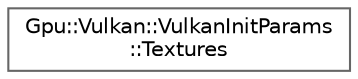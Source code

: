 digraph "Graphical Class Hierarchy"
{
 // LATEX_PDF_SIZE
  bgcolor="transparent";
  edge [fontname=Helvetica,fontsize=10,labelfontname=Helvetica,labelfontsize=10];
  node [fontname=Helvetica,fontsize=10,shape=box,height=0.2,width=0.4];
  rankdir="LR";
  Node0 [id="Node000000",label="Gpu::Vulkan::VulkanInitParams\l::Textures",height=0.2,width=0.4,color="grey40", fillcolor="white", style="filled",URL="$classGpu_1_1Vulkan_1_1VulkanInitParams_1_1Textures.html",tooltip=" "];
}
